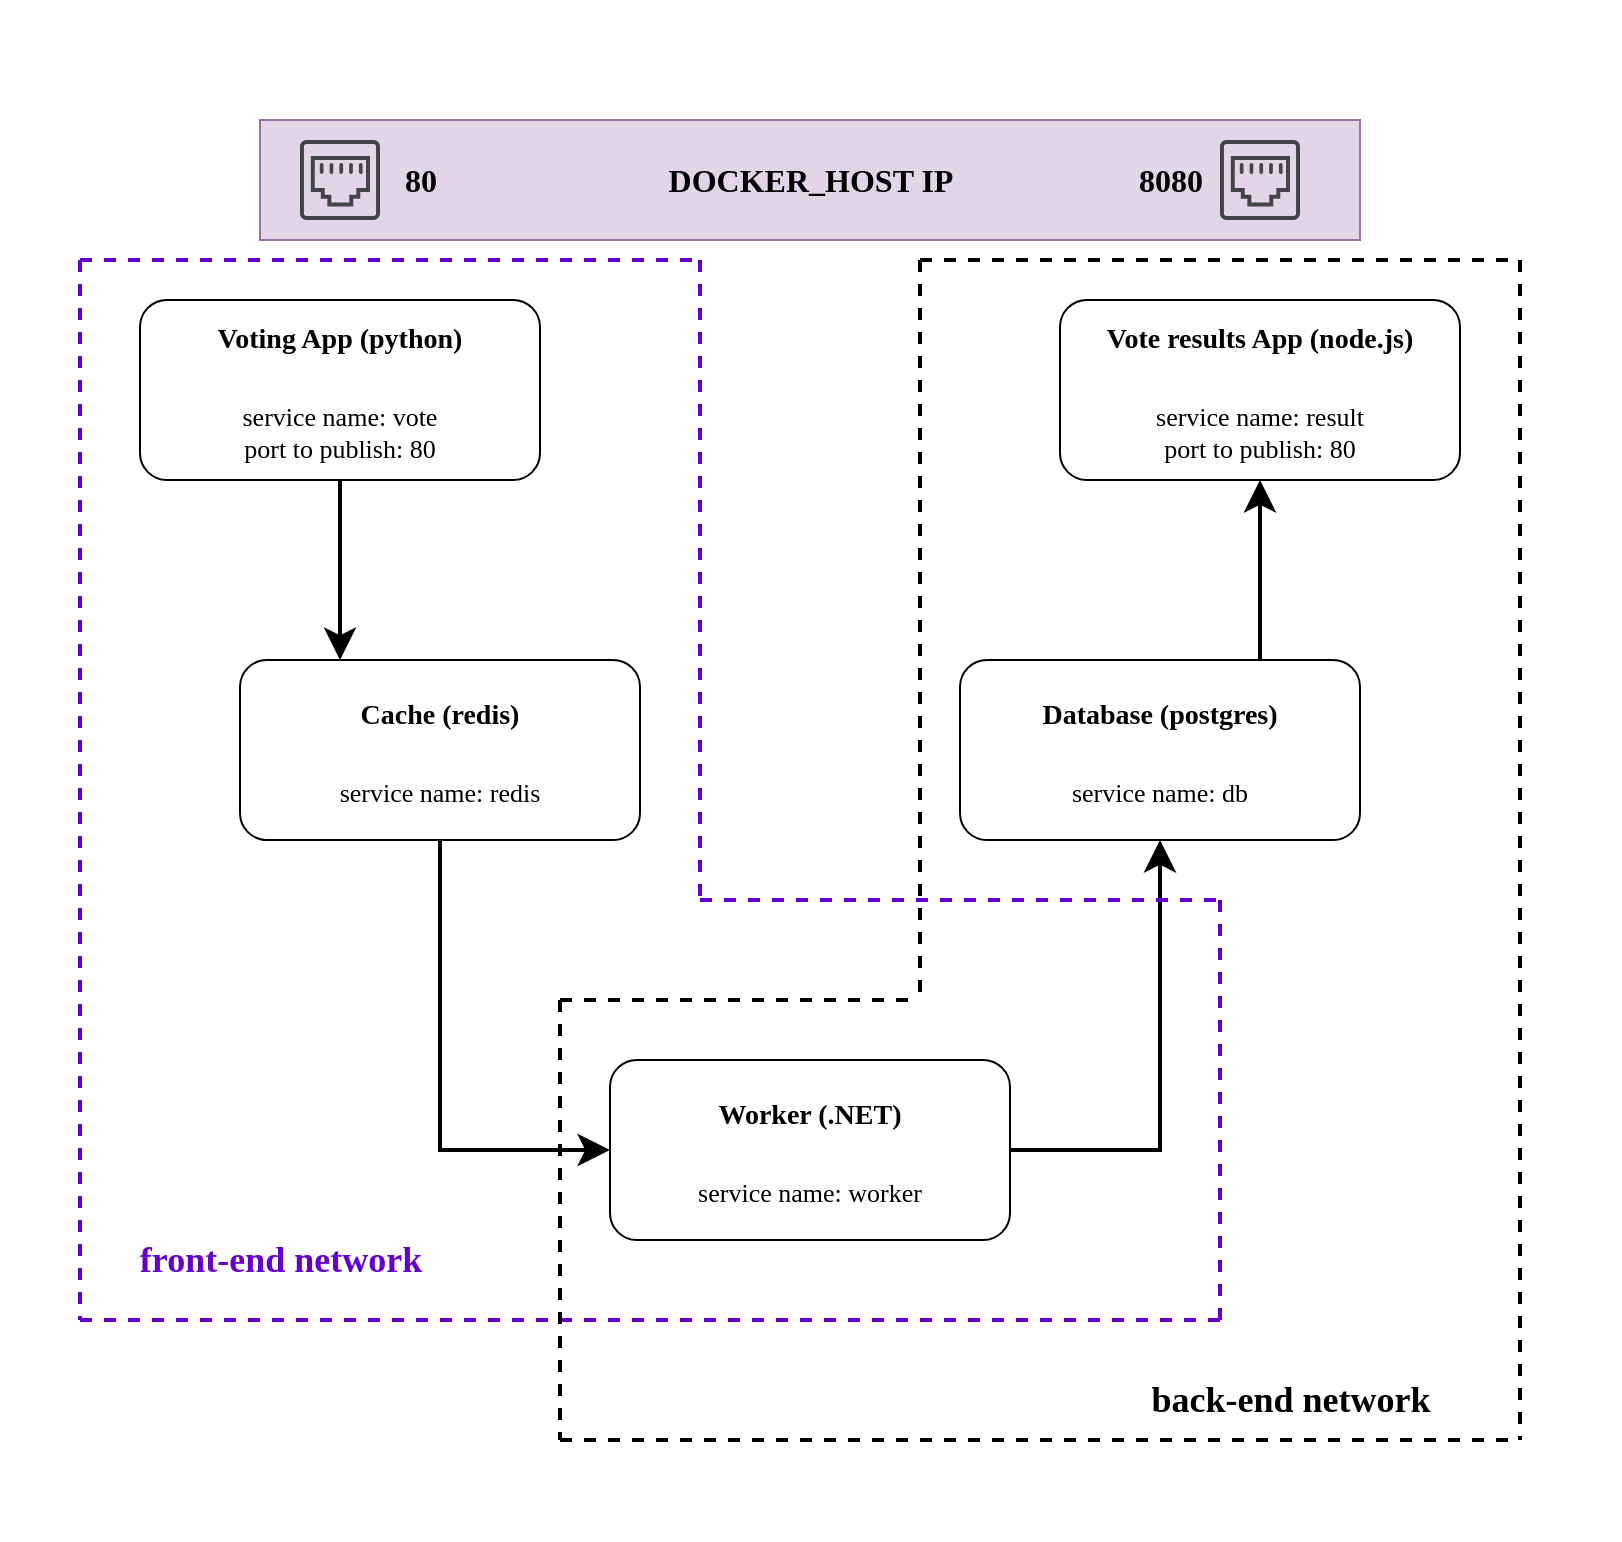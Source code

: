 <mxfile version="12.8.1" type="device"><diagram id="PC0Zn0J9CEKBKEFnQDYU" name="Page-1"><mxGraphModel dx="1422" dy="771" grid="1" gridSize="10" guides="1" tooltips="1" connect="1" arrows="1" fold="1" page="1" pageScale="1" pageWidth="850" pageHeight="800" math="0" shadow="0"><root><mxCell id="0"/><mxCell id="1" parent="0"/><mxCell id="cnyDrLkJX5QuvOWplhJf-45" value="" style="rounded=0;whiteSpace=wrap;html=1;strokeColor=none;fillColor=none;" vertex="1" parent="1"><mxGeometry x="20" y="10" width="810" height="770" as="geometry"/></mxCell><mxCell id="cnyDrLkJX5QuvOWplhJf-44" value="" style="rounded=0;whiteSpace=wrap;html=1;strokeColor=#9673a6;fillColor=#e1d5e7;" vertex="1" parent="1"><mxGeometry x="150" y="70" width="550" height="60" as="geometry"/></mxCell><mxCell id="cnyDrLkJX5QuvOWplhJf-6" style="edgeStyle=orthogonalEdgeStyle;rounded=0;orthogonalLoop=1;jettySize=auto;html=1;entryX=0.25;entryY=0;entryDx=0;entryDy=0;strokeWidth=2;endSize=10;" edge="1" parent="1" source="cnyDrLkJX5QuvOWplhJf-1" target="cnyDrLkJX5QuvOWplhJf-3"><mxGeometry relative="1" as="geometry"/></mxCell><mxCell id="cnyDrLkJX5QuvOWplhJf-1" value="&lt;p style=&quot;line-height: 150%&quot;&gt;&lt;/p&gt;&lt;div style=&quot;line-height: 150% ; font-size: 14px&quot;&gt;&lt;font style=&quot;font-size: 14px&quot;&gt;&lt;b&gt;Voting App (python)&lt;/b&gt;&lt;/font&gt;&lt;/div&gt;&lt;div style=&quot;line-height: 150% ; font-size: 14px&quot;&gt;&lt;font style=&quot;font-size: 14px&quot;&gt;&lt;b&gt;&lt;br&gt;&lt;/b&gt;&lt;/font&gt;&lt;/div&gt;&lt;div style=&quot;font-size: 13px&quot;&gt;&lt;font style=&quot;font-size: 13px&quot;&gt;service name: vote&lt;/font&gt;&lt;/div&gt;&lt;div style=&quot;font-size: 13px&quot;&gt;&lt;font style=&quot;font-size: 13px&quot;&gt;port to publish: 80&lt;/font&gt;&lt;br&gt;&lt;/div&gt;&lt;p&gt;&lt;/p&gt;" style="rounded=1;whiteSpace=wrap;html=1;fontFamily=Ubuntu;" vertex="1" parent="1"><mxGeometry x="90" y="160" width="200" height="90" as="geometry"/></mxCell><mxCell id="cnyDrLkJX5QuvOWplhJf-2" value="&lt;p style=&quot;line-height: 150%&quot;&gt;&lt;/p&gt;&lt;div style=&quot;line-height: 150% ; font-size: 14px&quot;&gt;&lt;font style=&quot;font-size: 14px&quot;&gt;&lt;b&gt;Vote results App (node.js)&lt;/b&gt;&lt;/font&gt;&lt;/div&gt;&lt;div style=&quot;line-height: 150% ; font-size: 14px&quot;&gt;&lt;font style=&quot;font-size: 14px&quot;&gt;&lt;b&gt;&lt;br&gt;&lt;/b&gt;&lt;/font&gt;&lt;/div&gt;&lt;div style=&quot;font-size: 13px&quot;&gt;&lt;font style=&quot;font-size: 13px&quot;&gt;service name: result&lt;/font&gt;&lt;/div&gt;&lt;div style=&quot;font-size: 13px&quot;&gt;&lt;font style=&quot;font-size: 13px&quot;&gt;port to publish: 80&lt;/font&gt;&lt;br&gt;&lt;/div&gt;&lt;p&gt;&lt;/p&gt;" style="rounded=1;whiteSpace=wrap;html=1;fontFamily=Ubuntu;" vertex="1" parent="1"><mxGeometry x="550" y="160" width="200" height="90" as="geometry"/></mxCell><mxCell id="cnyDrLkJX5QuvOWplhJf-7" style="edgeStyle=orthogonalEdgeStyle;rounded=0;orthogonalLoop=1;jettySize=auto;html=1;entryX=0;entryY=0.5;entryDx=0;entryDy=0;endSize=10;strokeWidth=2;" edge="1" parent="1" source="cnyDrLkJX5QuvOWplhJf-3" target="cnyDrLkJX5QuvOWplhJf-5"><mxGeometry relative="1" as="geometry"/></mxCell><mxCell id="cnyDrLkJX5QuvOWplhJf-3" value="&lt;p style=&quot;line-height: 150%&quot;&gt;&lt;/p&gt;&lt;div style=&quot;line-height: 150% ; font-size: 14px&quot;&gt;&lt;font style=&quot;font-size: 14px&quot;&gt;&lt;b&gt;Cache (redis)&lt;br&gt;&lt;/b&gt;&lt;/font&gt;&lt;/div&gt;&lt;div style=&quot;line-height: 150% ; font-size: 14px&quot;&gt;&lt;font style=&quot;font-size: 14px&quot;&gt;&lt;b&gt;&lt;br&gt;&lt;/b&gt;&lt;/font&gt;&lt;/div&gt;&lt;div style=&quot;font-size: 13px&quot;&gt;&lt;font style=&quot;font-size: 13px&quot;&gt;service name: redis&lt;/font&gt;&lt;/div&gt;&lt;p&gt;&lt;/p&gt;" style="rounded=1;whiteSpace=wrap;html=1;fontFamily=Ubuntu;" vertex="1" parent="1"><mxGeometry x="140" y="340" width="200" height="90" as="geometry"/></mxCell><mxCell id="cnyDrLkJX5QuvOWplhJf-12" style="edgeStyle=orthogonalEdgeStyle;rounded=0;orthogonalLoop=1;jettySize=auto;html=1;exitX=0.75;exitY=0;exitDx=0;exitDy=0;entryX=0.5;entryY=1;entryDx=0;entryDy=0;endSize=10;strokeWidth=2;" edge="1" parent="1" source="cnyDrLkJX5QuvOWplhJf-4" target="cnyDrLkJX5QuvOWplhJf-2"><mxGeometry relative="1" as="geometry"/></mxCell><mxCell id="cnyDrLkJX5QuvOWplhJf-4" value="&lt;p style=&quot;line-height: 150%&quot;&gt;&lt;/p&gt;&lt;div style=&quot;line-height: 150% ; font-size: 14px&quot;&gt;&lt;font style=&quot;font-size: 14px&quot;&gt;&lt;b&gt;Database (postgres)&lt;br&gt;&lt;/b&gt;&lt;/font&gt;&lt;/div&gt;&lt;div style=&quot;line-height: 150% ; font-size: 14px&quot;&gt;&lt;font style=&quot;font-size: 14px&quot;&gt;&lt;b&gt;&lt;br&gt;&lt;/b&gt;&lt;/font&gt;&lt;/div&gt;&lt;div style=&quot;font-size: 13px&quot;&gt;&lt;font style=&quot;font-size: 13px&quot;&gt;service name: db&lt;/font&gt;&lt;/div&gt;&lt;p&gt;&lt;/p&gt;" style="rounded=1;whiteSpace=wrap;html=1;fontFamily=Ubuntu;" vertex="1" parent="1"><mxGeometry x="500" y="340" width="200" height="90" as="geometry"/></mxCell><mxCell id="cnyDrLkJX5QuvOWplhJf-11" style="edgeStyle=orthogonalEdgeStyle;rounded=0;orthogonalLoop=1;jettySize=auto;html=1;exitX=1;exitY=0.5;exitDx=0;exitDy=0;entryX=0.5;entryY=1;entryDx=0;entryDy=0;strokeWidth=2;endSize=10;" edge="1" parent="1" source="cnyDrLkJX5QuvOWplhJf-5" target="cnyDrLkJX5QuvOWplhJf-4"><mxGeometry relative="1" as="geometry"><Array as="points"><mxPoint x="600" y="585"/></Array></mxGeometry></mxCell><mxCell id="cnyDrLkJX5QuvOWplhJf-5" value="&lt;p style=&quot;line-height: 150%&quot;&gt;&lt;/p&gt;&lt;div style=&quot;line-height: 150% ; font-size: 14px&quot;&gt;&lt;font style=&quot;font-size: 14px&quot;&gt;&lt;b&gt;Worker (.NET)&lt;br&gt;&lt;/b&gt;&lt;/font&gt;&lt;/div&gt;&lt;div style=&quot;line-height: 150% ; font-size: 14px&quot;&gt;&lt;font style=&quot;font-size: 14px&quot;&gt;&lt;b&gt;&lt;br&gt;&lt;/b&gt;&lt;/font&gt;&lt;/div&gt;&lt;div style=&quot;font-size: 13px&quot;&gt;&lt;font style=&quot;font-size: 13px&quot;&gt;service name: worker&lt;/font&gt;&lt;/div&gt;&lt;p&gt;&lt;/p&gt;" style="rounded=1;whiteSpace=wrap;html=1;fontFamily=Ubuntu;" vertex="1" parent="1"><mxGeometry x="325" y="540" width="200" height="90" as="geometry"/></mxCell><mxCell id="cnyDrLkJX5QuvOWplhJf-13" value="" style="endArrow=none;html=1;strokeWidth=2;rounded=0;fillColor=#dae8fc;strokeColor=#6600CC;dashed=1;" edge="1" parent="1"><mxGeometry width="50" height="50" relative="1" as="geometry"><mxPoint x="60" y="140" as="sourcePoint"/><mxPoint x="60" y="670" as="targetPoint"/></mxGeometry></mxCell><mxCell id="cnyDrLkJX5QuvOWplhJf-15" value="" style="endArrow=none;html=1;strokeWidth=2;rounded=0;fillColor=#dae8fc;strokeColor=#6600CC;dashed=1;" edge="1" parent="1"><mxGeometry width="50" height="50" relative="1" as="geometry"><mxPoint x="60" y="670" as="sourcePoint"/><mxPoint x="630" y="670" as="targetPoint"/></mxGeometry></mxCell><mxCell id="cnyDrLkJX5QuvOWplhJf-16" value="" style="endArrow=none;html=1;strokeWidth=2;rounded=0;fillColor=#dae8fc;strokeColor=#6600CC;dashed=1;" edge="1" parent="1"><mxGeometry width="50" height="50" relative="1" as="geometry"><mxPoint x="60" y="140" as="sourcePoint"/><mxPoint x="370" y="140" as="targetPoint"/></mxGeometry></mxCell><mxCell id="cnyDrLkJX5QuvOWplhJf-17" value="" style="endArrow=none;html=1;strokeWidth=2;rounded=0;fillColor=#dae8fc;strokeColor=#6600CC;dashed=1;" edge="1" parent="1"><mxGeometry width="50" height="50" relative="1" as="geometry"><mxPoint x="370" y="140" as="sourcePoint"/><mxPoint x="370" y="460" as="targetPoint"/></mxGeometry></mxCell><mxCell id="cnyDrLkJX5QuvOWplhJf-18" value="" style="endArrow=none;html=1;strokeWidth=2;rounded=0;fillColor=#dae8fc;strokeColor=#6600CC;dashed=1;" edge="1" parent="1"><mxGeometry width="50" height="50" relative="1" as="geometry"><mxPoint x="370" y="460" as="sourcePoint"/><mxPoint x="630" y="460" as="targetPoint"/></mxGeometry></mxCell><mxCell id="cnyDrLkJX5QuvOWplhJf-19" value="" style="endArrow=none;html=1;strokeWidth=2;rounded=0;fillColor=#dae8fc;strokeColor=#6600CC;dashed=1;" edge="1" parent="1"><mxGeometry width="50" height="50" relative="1" as="geometry"><mxPoint x="630" y="460" as="sourcePoint"/><mxPoint x="630" y="670" as="targetPoint"/></mxGeometry></mxCell><mxCell id="cnyDrLkJX5QuvOWplhJf-21" value="&lt;font style=&quot;font-size: 18px&quot; color=&quot;#6600CC&quot;&gt;&lt;b&gt;&lt;font style=&quot;font-size: 18px&quot; face=&quot;Ubuntu&quot;&gt;front-end network&lt;/font&gt;&lt;/b&gt;&lt;/font&gt;" style="text;html=1;align=center;verticalAlign=middle;resizable=0;points=[];autosize=1;" vertex="1" parent="1"><mxGeometry x="75" y="630" width="170" height="20" as="geometry"/></mxCell><mxCell id="cnyDrLkJX5QuvOWplhJf-22" value="" style="endArrow=none;html=1;dashed=1;strokeWidth=2;" edge="1" parent="1"><mxGeometry width="50" height="50" relative="1" as="geometry"><mxPoint x="480" y="140" as="sourcePoint"/><mxPoint x="780" y="140" as="targetPoint"/></mxGeometry></mxCell><mxCell id="cnyDrLkJX5QuvOWplhJf-23" value="" style="endArrow=none;html=1;dashed=1;strokeWidth=2;" edge="1" parent="1"><mxGeometry width="50" height="50" relative="1" as="geometry"><mxPoint x="780" y="140" as="sourcePoint"/><mxPoint x="780" y="730" as="targetPoint"/></mxGeometry></mxCell><mxCell id="cnyDrLkJX5QuvOWplhJf-24" value="" style="endArrow=none;html=1;dashed=1;strokeWidth=2;" edge="1" parent="1"><mxGeometry width="50" height="50" relative="1" as="geometry"><mxPoint x="300" y="730" as="sourcePoint"/><mxPoint x="780" y="730" as="targetPoint"/></mxGeometry></mxCell><mxCell id="cnyDrLkJX5QuvOWplhJf-25" value="" style="endArrow=none;html=1;dashed=1;strokeWidth=2;" edge="1" parent="1"><mxGeometry width="50" height="50" relative="1" as="geometry"><mxPoint x="480" y="140" as="sourcePoint"/><mxPoint x="480" y="510" as="targetPoint"/></mxGeometry></mxCell><mxCell id="cnyDrLkJX5QuvOWplhJf-26" value="" style="endArrow=none;html=1;dashed=1;strokeWidth=2;" edge="1" parent="1"><mxGeometry width="50" height="50" relative="1" as="geometry"><mxPoint x="300" y="510" as="sourcePoint"/><mxPoint x="300" y="730" as="targetPoint"/></mxGeometry></mxCell><mxCell id="cnyDrLkJX5QuvOWplhJf-27" value="" style="endArrow=none;html=1;dashed=1;strokeWidth=2;" edge="1" parent="1"><mxGeometry width="50" height="50" relative="1" as="geometry"><mxPoint x="300" y="510" as="sourcePoint"/><mxPoint x="480" y="510" as="targetPoint"/></mxGeometry></mxCell><mxCell id="cnyDrLkJX5QuvOWplhJf-28" value="&lt;font style=&quot;font-size: 18px&quot;&gt;&lt;b&gt;&lt;font style=&quot;font-size: 18px&quot; face=&quot;Ubuntu&quot;&gt;back-end network&lt;/font&gt;&lt;/b&gt;&lt;/font&gt;" style="text;html=1;align=center;verticalAlign=middle;resizable=0;points=[];autosize=1;" vertex="1" parent="1"><mxGeometry x="580" y="700" width="170" height="20" as="geometry"/></mxCell><mxCell id="cnyDrLkJX5QuvOWplhJf-30" value="" style="pointerEvents=1;shadow=0;dashed=0;html=1;strokeColor=none;fillColor=#434445;aspect=fixed;labelPosition=center;verticalLabelPosition=bottom;verticalAlign=top;align=center;outlineConnect=0;shape=mxgraph.vvd.ethernet_port;rotation=0;" vertex="1" parent="1"><mxGeometry x="170" y="80" width="40" height="40" as="geometry"/></mxCell><mxCell id="cnyDrLkJX5QuvOWplhJf-38" value="" style="pointerEvents=1;shadow=0;dashed=0;html=1;strokeColor=none;fillColor=#434445;aspect=fixed;labelPosition=center;verticalLabelPosition=bottom;verticalAlign=top;align=center;outlineConnect=0;shape=mxgraph.vvd.ethernet_port;rotation=0;" vertex="1" parent="1"><mxGeometry x="630" y="80" width="40" height="40" as="geometry"/></mxCell><mxCell id="cnyDrLkJX5QuvOWplhJf-39" value="&lt;b&gt;&lt;font style=&quot;font-size: 16px&quot; face=&quot;Ubuntu&quot;&gt;80&lt;/font&gt;&lt;/b&gt;" style="text;html=1;align=center;verticalAlign=middle;resizable=0;points=[];autosize=1;" vertex="1" parent="1"><mxGeometry x="215" y="90" width="30" height="20" as="geometry"/></mxCell><mxCell id="cnyDrLkJX5QuvOWplhJf-40" value="&lt;b&gt;&lt;font style=&quot;font-size: 16px&quot; face=&quot;Ubuntu&quot;&gt;8080&lt;/font&gt;&lt;/b&gt;" style="text;html=1;align=center;verticalAlign=middle;resizable=0;points=[];autosize=1;" vertex="1" parent="1"><mxGeometry x="580" y="90" width="50" height="20" as="geometry"/></mxCell><mxCell id="cnyDrLkJX5QuvOWplhJf-41" value="&lt;b&gt;&lt;font style=&quot;font-size: 16px&quot; face=&quot;Ubuntu&quot;&gt;DOCKER_HOST IP&lt;/font&gt;&lt;/b&gt;" style="text;html=1;align=center;verticalAlign=middle;resizable=0;points=[];autosize=1;" vertex="1" parent="1"><mxGeometry x="350" y="90" width="150" height="20" as="geometry"/></mxCell></root></mxGraphModel></diagram></mxfile>